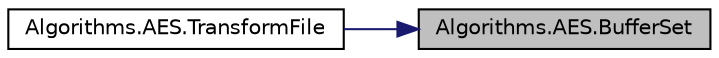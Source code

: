digraph "Algorithms.AES.BufferSet"
{
 // INTERACTIVE_SVG=YES
 // LATEX_PDF_SIZE
  edge [fontname="Helvetica",fontsize="10",labelfontname="Helvetica",labelfontsize="10"];
  node [fontname="Helvetica",fontsize="10",shape=record];
  rankdir="RL";
  Node1 [label="Algorithms.AES.BufferSet",height=0.2,width=0.4,color="black", fillcolor="grey75", style="filled", fontcolor="black",tooltip="Sets up the buffer with the specified data."];
  Node1 -> Node2 [dir="back",color="midnightblue",fontsize="10",style="solid",fontname="Helvetica"];
  Node2 [label="Algorithms.AES.TransformFile",height=0.2,width=0.4,color="black", fillcolor="white", style="filled",URL="$d2/de7/a00014.html#a68883a386bad97e0b49fcc001f240ddc",tooltip="Transforms a file based on the specified operation."];
}
